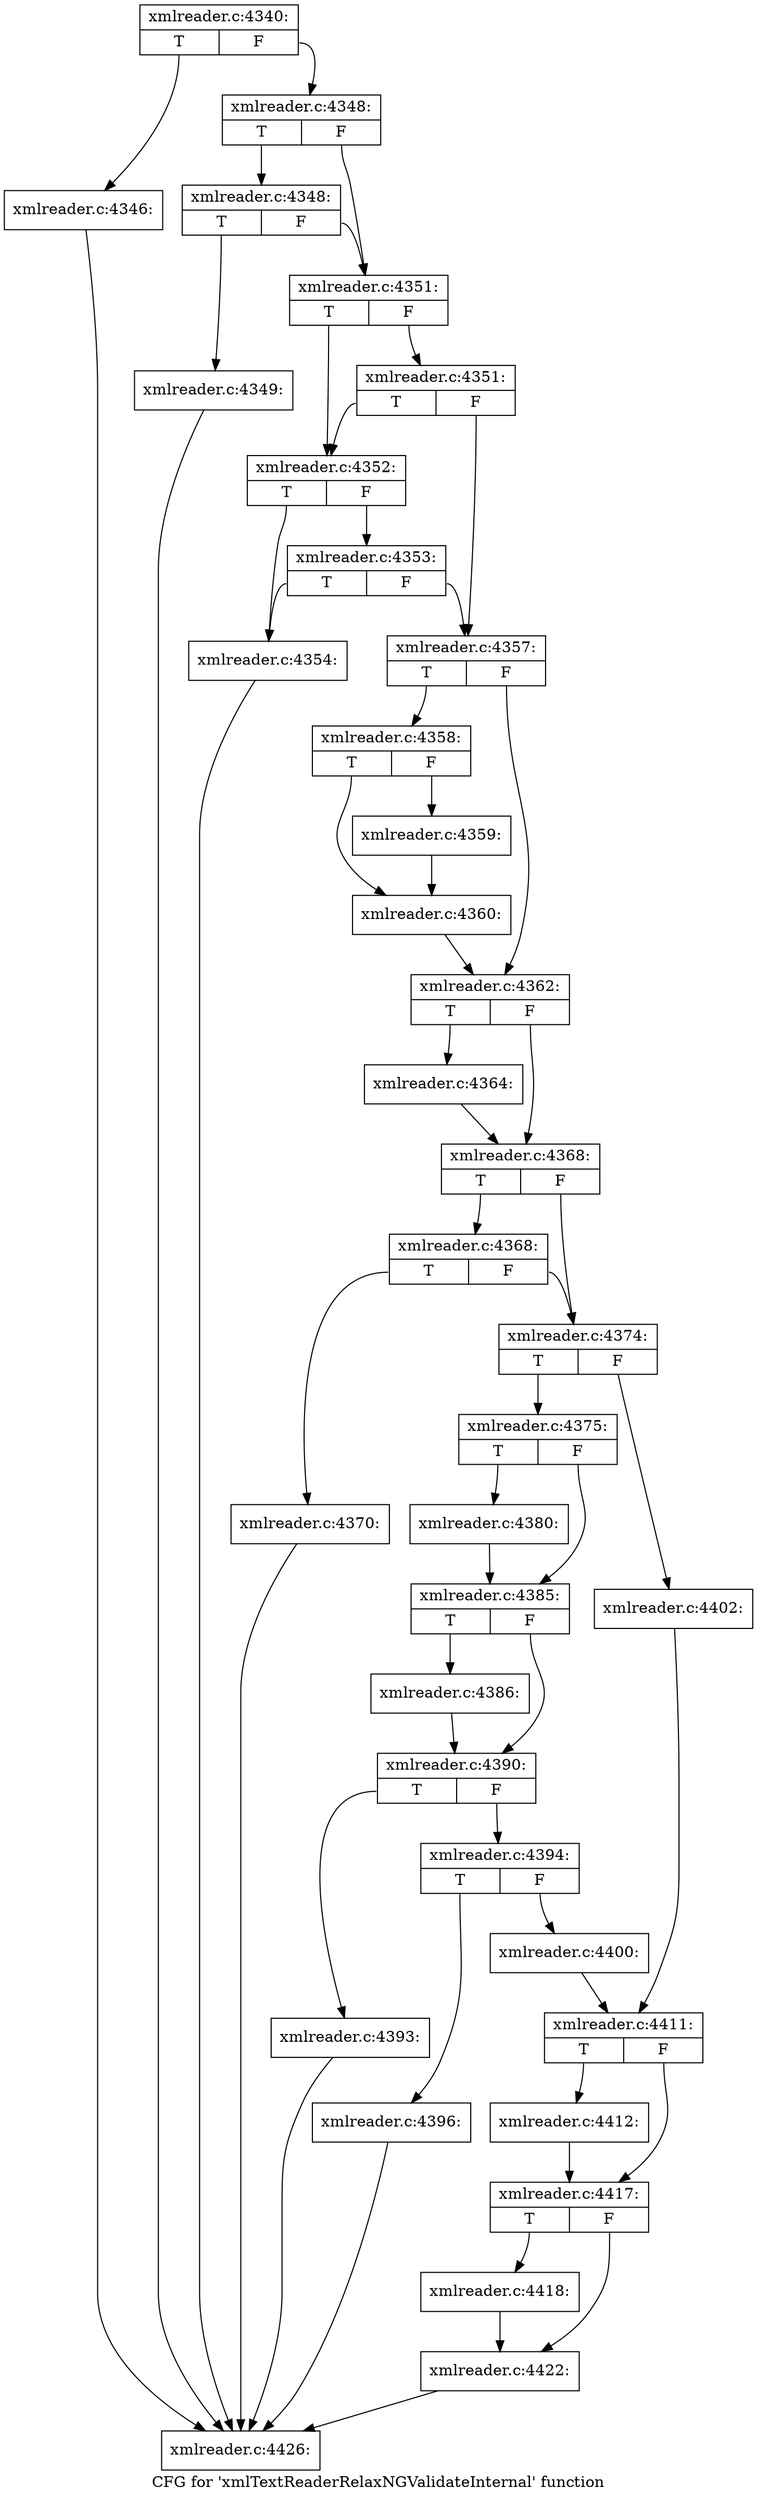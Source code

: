 digraph "CFG for 'xmlTextReaderRelaxNGValidateInternal' function" {
	label="CFG for 'xmlTextReaderRelaxNGValidateInternal' function";

	Node0x4a307e0 [shape=record,label="{xmlreader.c:4340:|{<s0>T|<s1>F}}"];
	Node0x4a307e0:s0 -> Node0x4a40320;
	Node0x4a307e0:s1 -> Node0x4a40370;
	Node0x4a40320 [shape=record,label="{xmlreader.c:4346:}"];
	Node0x4a40320 -> Node0x4a3f400;
	Node0x4a40370 [shape=record,label="{xmlreader.c:4348:|{<s0>T|<s1>F}}"];
	Node0x4a40370:s0 -> Node0x4a408d0;
	Node0x4a40370:s1 -> Node0x4a40880;
	Node0x4a408d0 [shape=record,label="{xmlreader.c:4348:|{<s0>T|<s1>F}}"];
	Node0x4a408d0:s0 -> Node0x4a40830;
	Node0x4a408d0:s1 -> Node0x4a40880;
	Node0x4a40830 [shape=record,label="{xmlreader.c:4349:}"];
	Node0x4a40830 -> Node0x4a3f400;
	Node0x4a40880 [shape=record,label="{xmlreader.c:4351:|{<s0>T|<s1>F}}"];
	Node0x4a40880:s0 -> Node0x4a41090;
	Node0x4a40880:s1 -> Node0x4a41110;
	Node0x4a41110 [shape=record,label="{xmlreader.c:4351:|{<s0>T|<s1>F}}"];
	Node0x4a41110:s0 -> Node0x4a41090;
	Node0x4a41110:s1 -> Node0x4a41040;
	Node0x4a41090 [shape=record,label="{xmlreader.c:4352:|{<s0>T|<s1>F}}"];
	Node0x4a41090:s0 -> Node0x4a40ff0;
	Node0x4a41090:s1 -> Node0x4a41620;
	Node0x4a41620 [shape=record,label="{xmlreader.c:4353:|{<s0>T|<s1>F}}"];
	Node0x4a41620:s0 -> Node0x4a40ff0;
	Node0x4a41620:s1 -> Node0x4a41040;
	Node0x4a40ff0 [shape=record,label="{xmlreader.c:4354:}"];
	Node0x4a40ff0 -> Node0x4a3f400;
	Node0x4a41040 [shape=record,label="{xmlreader.c:4357:|{<s0>T|<s1>F}}"];
	Node0x4a41040:s0 -> Node0x4a41f10;
	Node0x4a41040:s1 -> Node0x4a41f60;
	Node0x4a41f10 [shape=record,label="{xmlreader.c:4358:|{<s0>T|<s1>F}}"];
	Node0x4a41f10:s0 -> Node0x4a424a0;
	Node0x4a41f10:s1 -> Node0x4a42450;
	Node0x4a42450 [shape=record,label="{xmlreader.c:4359:}"];
	Node0x4a42450 -> Node0x4a424a0;
	Node0x4a424a0 [shape=record,label="{xmlreader.c:4360:}"];
	Node0x4a424a0 -> Node0x4a41f60;
	Node0x4a41f60 [shape=record,label="{xmlreader.c:4362:|{<s0>T|<s1>F}}"];
	Node0x4a41f60:s0 -> Node0x4a43080;
	Node0x4a41f60:s1 -> Node0x4a430d0;
	Node0x4a43080 [shape=record,label="{xmlreader.c:4364:}"];
	Node0x4a43080 -> Node0x4a430d0;
	Node0x4a430d0 [shape=record,label="{xmlreader.c:4368:|{<s0>T|<s1>F}}"];
	Node0x4a430d0:s0 -> Node0x4a43bb0;
	Node0x4a430d0:s1 -> Node0x4a43b60;
	Node0x4a43bb0 [shape=record,label="{xmlreader.c:4368:|{<s0>T|<s1>F}}"];
	Node0x4a43bb0:s0 -> Node0x4a43b10;
	Node0x4a43bb0:s1 -> Node0x4a43b60;
	Node0x4a43b10 [shape=record,label="{xmlreader.c:4370:}"];
	Node0x4a43b10 -> Node0x4a3f400;
	Node0x4a43b60 [shape=record,label="{xmlreader.c:4374:|{<s0>T|<s1>F}}"];
	Node0x4a43b60:s0 -> Node0x4a44370;
	Node0x4a43b60:s1 -> Node0x4a44410;
	Node0x4a44370 [shape=record,label="{xmlreader.c:4375:|{<s0>T|<s1>F}}"];
	Node0x4a44370:s0 -> Node0x4a45d60;
	Node0x4a44370:s1 -> Node0x4a46090;
	Node0x4a45d60 [shape=record,label="{xmlreader.c:4380:}"];
	Node0x4a45d60 -> Node0x4a46090;
	Node0x4a46090 [shape=record,label="{xmlreader.c:4385:|{<s0>T|<s1>F}}"];
	Node0x4a46090:s0 -> Node0x4a466b0;
	Node0x4a46090:s1 -> Node0x4a46960;
	Node0x4a466b0 [shape=record,label="{xmlreader.c:4386:}"];
	Node0x4a466b0 -> Node0x4a46960;
	Node0x4a46960 [shape=record,label="{xmlreader.c:4390:|{<s0>T|<s1>F}}"];
	Node0x4a46960:s0 -> Node0x4a475b0;
	Node0x4a46960:s1 -> Node0x4a47820;
	Node0x4a475b0 [shape=record,label="{xmlreader.c:4393:}"];
	Node0x4a475b0 -> Node0x4a3f400;
	Node0x4a47820 [shape=record,label="{xmlreader.c:4394:|{<s0>T|<s1>F}}"];
	Node0x4a47820:s0 -> Node0x4a483d0;
	Node0x4a47820:s1 -> Node0x4a48420;
	Node0x4a483d0 [shape=record,label="{xmlreader.c:4396:}"];
	Node0x4a483d0 -> Node0x4a3f400;
	Node0x4a48420 [shape=record,label="{xmlreader.c:4400:}"];
	Node0x4a48420 -> Node0x4a443c0;
	Node0x4a44410 [shape=record,label="{xmlreader.c:4402:}"];
	Node0x4a44410 -> Node0x4a443c0;
	Node0x4a443c0 [shape=record,label="{xmlreader.c:4411:|{<s0>T|<s1>F}}"];
	Node0x4a443c0:s0 -> Node0x4a495e0;
	Node0x4a443c0:s1 -> Node0x4a49630;
	Node0x4a495e0 [shape=record,label="{xmlreader.c:4412:}"];
	Node0x4a495e0 -> Node0x4a49630;
	Node0x4a49630 [shape=record,label="{xmlreader.c:4417:|{<s0>T|<s1>F}}"];
	Node0x4a49630:s0 -> Node0x4a49f40;
	Node0x4a49630:s1 -> Node0x4a49f90;
	Node0x4a49f40 [shape=record,label="{xmlreader.c:4418:}"];
	Node0x4a49f40 -> Node0x4a49f90;
	Node0x4a49f90 [shape=record,label="{xmlreader.c:4422:}"];
	Node0x4a49f90 -> Node0x4a3f400;
	Node0x4a3f400 [shape=record,label="{xmlreader.c:4426:}"];
}
